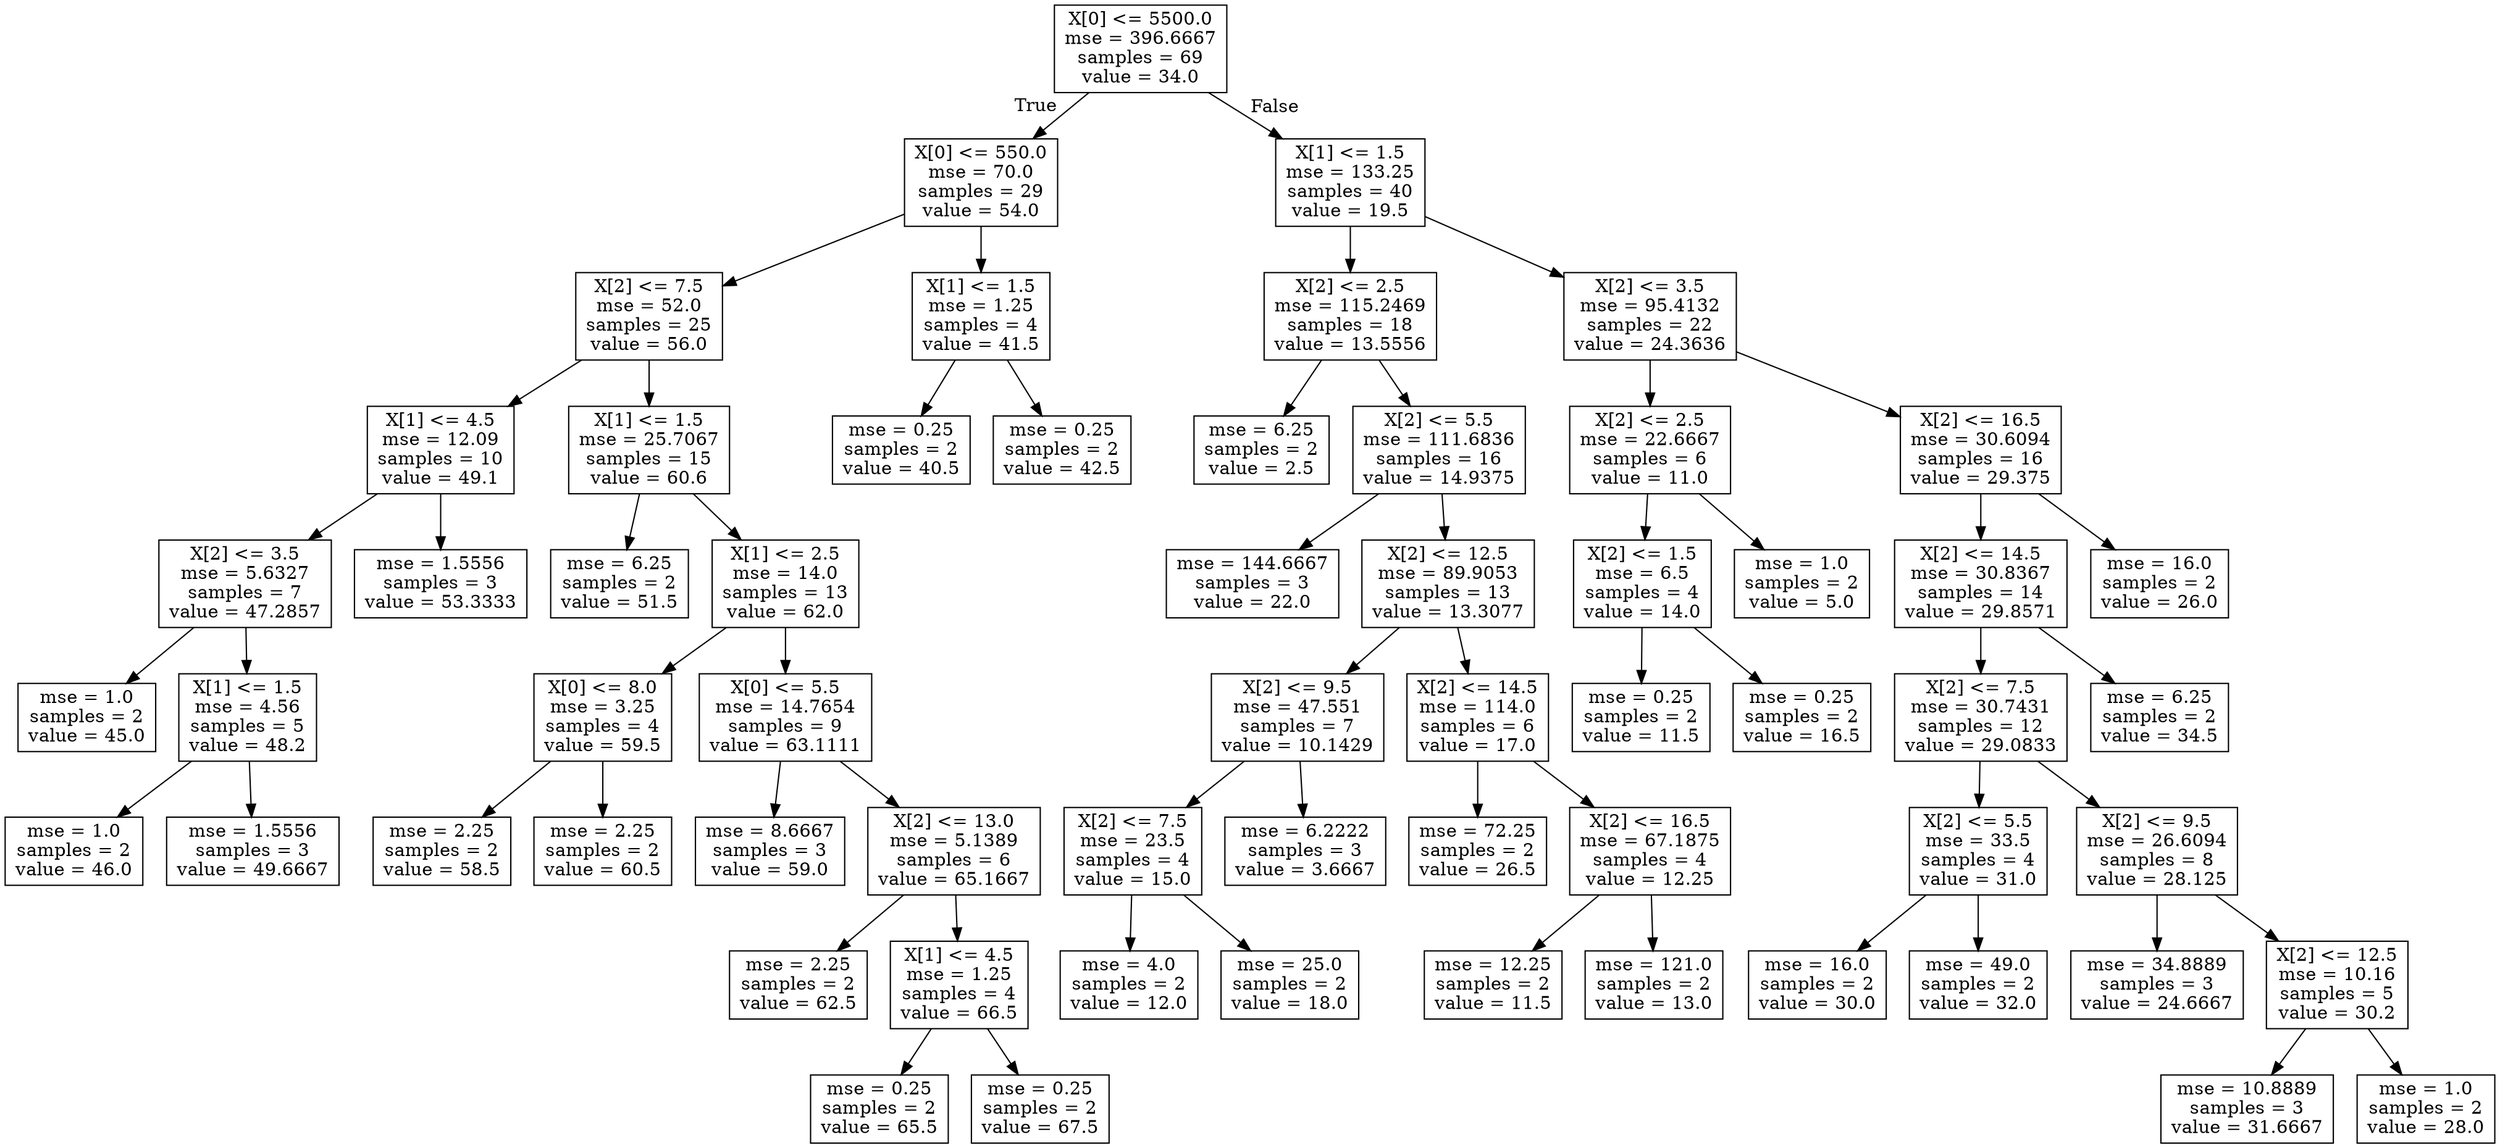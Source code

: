 digraph Tree {
node [shape=box] ;
0 [label="X[0] <= 5500.0\nmse = 396.6667\nsamples = 69\nvalue = 34.0"] ;
1 [label="X[0] <= 550.0\nmse = 70.0\nsamples = 29\nvalue = 54.0"] ;
0 -> 1 [labeldistance=2.5, labelangle=45, headlabel="True"] ;
2 [label="X[2] <= 7.5\nmse = 52.0\nsamples = 25\nvalue = 56.0"] ;
1 -> 2 ;
3 [label="X[1] <= 4.5\nmse = 12.09\nsamples = 10\nvalue = 49.1"] ;
2 -> 3 ;
4 [label="X[2] <= 3.5\nmse = 5.6327\nsamples = 7\nvalue = 47.2857"] ;
3 -> 4 ;
5 [label="mse = 1.0\nsamples = 2\nvalue = 45.0"] ;
4 -> 5 ;
6 [label="X[1] <= 1.5\nmse = 4.56\nsamples = 5\nvalue = 48.2"] ;
4 -> 6 ;
7 [label="mse = 1.0\nsamples = 2\nvalue = 46.0"] ;
6 -> 7 ;
8 [label="mse = 1.5556\nsamples = 3\nvalue = 49.6667"] ;
6 -> 8 ;
9 [label="mse = 1.5556\nsamples = 3\nvalue = 53.3333"] ;
3 -> 9 ;
10 [label="X[1] <= 1.5\nmse = 25.7067\nsamples = 15\nvalue = 60.6"] ;
2 -> 10 ;
11 [label="mse = 6.25\nsamples = 2\nvalue = 51.5"] ;
10 -> 11 ;
12 [label="X[1] <= 2.5\nmse = 14.0\nsamples = 13\nvalue = 62.0"] ;
10 -> 12 ;
13 [label="X[0] <= 8.0\nmse = 3.25\nsamples = 4\nvalue = 59.5"] ;
12 -> 13 ;
14 [label="mse = 2.25\nsamples = 2\nvalue = 58.5"] ;
13 -> 14 ;
15 [label="mse = 2.25\nsamples = 2\nvalue = 60.5"] ;
13 -> 15 ;
16 [label="X[0] <= 5.5\nmse = 14.7654\nsamples = 9\nvalue = 63.1111"] ;
12 -> 16 ;
17 [label="mse = 8.6667\nsamples = 3\nvalue = 59.0"] ;
16 -> 17 ;
18 [label="X[2] <= 13.0\nmse = 5.1389\nsamples = 6\nvalue = 65.1667"] ;
16 -> 18 ;
19 [label="mse = 2.25\nsamples = 2\nvalue = 62.5"] ;
18 -> 19 ;
20 [label="X[1] <= 4.5\nmse = 1.25\nsamples = 4\nvalue = 66.5"] ;
18 -> 20 ;
21 [label="mse = 0.25\nsamples = 2\nvalue = 65.5"] ;
20 -> 21 ;
22 [label="mse = 0.25\nsamples = 2\nvalue = 67.5"] ;
20 -> 22 ;
23 [label="X[1] <= 1.5\nmse = 1.25\nsamples = 4\nvalue = 41.5"] ;
1 -> 23 ;
24 [label="mse = 0.25\nsamples = 2\nvalue = 40.5"] ;
23 -> 24 ;
25 [label="mse = 0.25\nsamples = 2\nvalue = 42.5"] ;
23 -> 25 ;
26 [label="X[1] <= 1.5\nmse = 133.25\nsamples = 40\nvalue = 19.5"] ;
0 -> 26 [labeldistance=2.5, labelangle=-45, headlabel="False"] ;
27 [label="X[2] <= 2.5\nmse = 115.2469\nsamples = 18\nvalue = 13.5556"] ;
26 -> 27 ;
28 [label="mse = 6.25\nsamples = 2\nvalue = 2.5"] ;
27 -> 28 ;
29 [label="X[2] <= 5.5\nmse = 111.6836\nsamples = 16\nvalue = 14.9375"] ;
27 -> 29 ;
30 [label="mse = 144.6667\nsamples = 3\nvalue = 22.0"] ;
29 -> 30 ;
31 [label="X[2] <= 12.5\nmse = 89.9053\nsamples = 13\nvalue = 13.3077"] ;
29 -> 31 ;
32 [label="X[2] <= 9.5\nmse = 47.551\nsamples = 7\nvalue = 10.1429"] ;
31 -> 32 ;
33 [label="X[2] <= 7.5\nmse = 23.5\nsamples = 4\nvalue = 15.0"] ;
32 -> 33 ;
34 [label="mse = 4.0\nsamples = 2\nvalue = 12.0"] ;
33 -> 34 ;
35 [label="mse = 25.0\nsamples = 2\nvalue = 18.0"] ;
33 -> 35 ;
36 [label="mse = 6.2222\nsamples = 3\nvalue = 3.6667"] ;
32 -> 36 ;
37 [label="X[2] <= 14.5\nmse = 114.0\nsamples = 6\nvalue = 17.0"] ;
31 -> 37 ;
38 [label="mse = 72.25\nsamples = 2\nvalue = 26.5"] ;
37 -> 38 ;
39 [label="X[2] <= 16.5\nmse = 67.1875\nsamples = 4\nvalue = 12.25"] ;
37 -> 39 ;
40 [label="mse = 12.25\nsamples = 2\nvalue = 11.5"] ;
39 -> 40 ;
41 [label="mse = 121.0\nsamples = 2\nvalue = 13.0"] ;
39 -> 41 ;
42 [label="X[2] <= 3.5\nmse = 95.4132\nsamples = 22\nvalue = 24.3636"] ;
26 -> 42 ;
43 [label="X[2] <= 2.5\nmse = 22.6667\nsamples = 6\nvalue = 11.0"] ;
42 -> 43 ;
44 [label="X[2] <= 1.5\nmse = 6.5\nsamples = 4\nvalue = 14.0"] ;
43 -> 44 ;
45 [label="mse = 0.25\nsamples = 2\nvalue = 11.5"] ;
44 -> 45 ;
46 [label="mse = 0.25\nsamples = 2\nvalue = 16.5"] ;
44 -> 46 ;
47 [label="mse = 1.0\nsamples = 2\nvalue = 5.0"] ;
43 -> 47 ;
48 [label="X[2] <= 16.5\nmse = 30.6094\nsamples = 16\nvalue = 29.375"] ;
42 -> 48 ;
49 [label="X[2] <= 14.5\nmse = 30.8367\nsamples = 14\nvalue = 29.8571"] ;
48 -> 49 ;
50 [label="X[2] <= 7.5\nmse = 30.7431\nsamples = 12\nvalue = 29.0833"] ;
49 -> 50 ;
51 [label="X[2] <= 5.5\nmse = 33.5\nsamples = 4\nvalue = 31.0"] ;
50 -> 51 ;
52 [label="mse = 16.0\nsamples = 2\nvalue = 30.0"] ;
51 -> 52 ;
53 [label="mse = 49.0\nsamples = 2\nvalue = 32.0"] ;
51 -> 53 ;
54 [label="X[2] <= 9.5\nmse = 26.6094\nsamples = 8\nvalue = 28.125"] ;
50 -> 54 ;
55 [label="mse = 34.8889\nsamples = 3\nvalue = 24.6667"] ;
54 -> 55 ;
56 [label="X[2] <= 12.5\nmse = 10.16\nsamples = 5\nvalue = 30.2"] ;
54 -> 56 ;
57 [label="mse = 10.8889\nsamples = 3\nvalue = 31.6667"] ;
56 -> 57 ;
58 [label="mse = 1.0\nsamples = 2\nvalue = 28.0"] ;
56 -> 58 ;
59 [label="mse = 6.25\nsamples = 2\nvalue = 34.5"] ;
49 -> 59 ;
60 [label="mse = 16.0\nsamples = 2\nvalue = 26.0"] ;
48 -> 60 ;
}